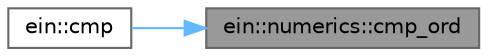 digraph "ein::numerics::cmp_ord"
{
 // LATEX_PDF_SIZE
  bgcolor="transparent";
  edge [fontname=Helvetica,fontsize=10,labelfontname=Helvetica,labelfontsize=10];
  node [fontname=Helvetica,fontsize=10,shape=box,height=0.2,width=0.4];
  rankdir="RL";
  Node1 [id="Node000001",label="ein::numerics::cmp_ord",height=0.2,width=0.4,color="gray40", fillcolor="grey60", style="filled", fontcolor="black",tooltip=" "];
  Node1 -> Node2 [id="edge1_Node000001_Node000002",dir="back",color="steelblue1",style="solid",tooltip=" "];
  Node2 [id="Node000002",label="ein::cmp",height=0.2,width=0.4,color="grey40", fillcolor="white", style="filled",URL="$d7/dc1/namespaceein.html#ae65db238ed9b102d82a5c7878bec42e2",tooltip="perform an avx512 style floating point comparison for scalar values."];
}
